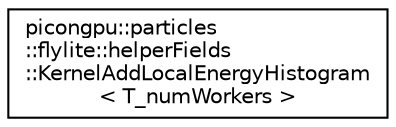 digraph "Graphical Class Hierarchy"
{
 // LATEX_PDF_SIZE
  edge [fontname="Helvetica",fontsize="10",labelfontname="Helvetica",labelfontsize="10"];
  node [fontname="Helvetica",fontsize="10",shape=record];
  rankdir="LR";
  Node0 [label="picongpu::particles\l::flylite::helperFields\l::KernelAddLocalEnergyHistogram\l\< T_numWorkers \>",height=0.2,width=0.4,color="black", fillcolor="white", style="filled",URL="$structpicongpu_1_1particles_1_1flylite_1_1helper_fields_1_1_kernel_add_local_energy_histogram.html",tooltip="Generate and add a local energy histogram."];
}
